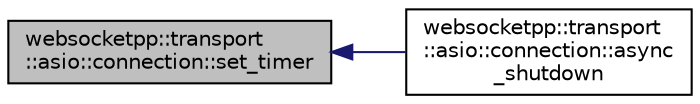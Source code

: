 digraph "websocketpp::transport::asio::connection::set_timer"
{
  edge [fontname="Helvetica",fontsize="10",labelfontname="Helvetica",labelfontsize="10"];
  node [fontname="Helvetica",fontsize="10",shape=record];
  rankdir="LR";
  Node77 [label="websocketpp::transport\l::asio::connection::set_timer",height=0.2,width=0.4,color="black", fillcolor="grey75", style="filled", fontcolor="black"];
  Node77 -> Node78 [dir="back",color="midnightblue",fontsize="10",style="solid"];
  Node78 [label="websocketpp::transport\l::asio::connection::async\l_shutdown",height=0.2,width=0.4,color="black", fillcolor="white", style="filled",URL="$classwebsocketpp_1_1transport_1_1asio_1_1connection.html#a7a3767d922bb2cc97f71dd2fb2f0e903",tooltip="close and clean up the underlying socket "];
}
